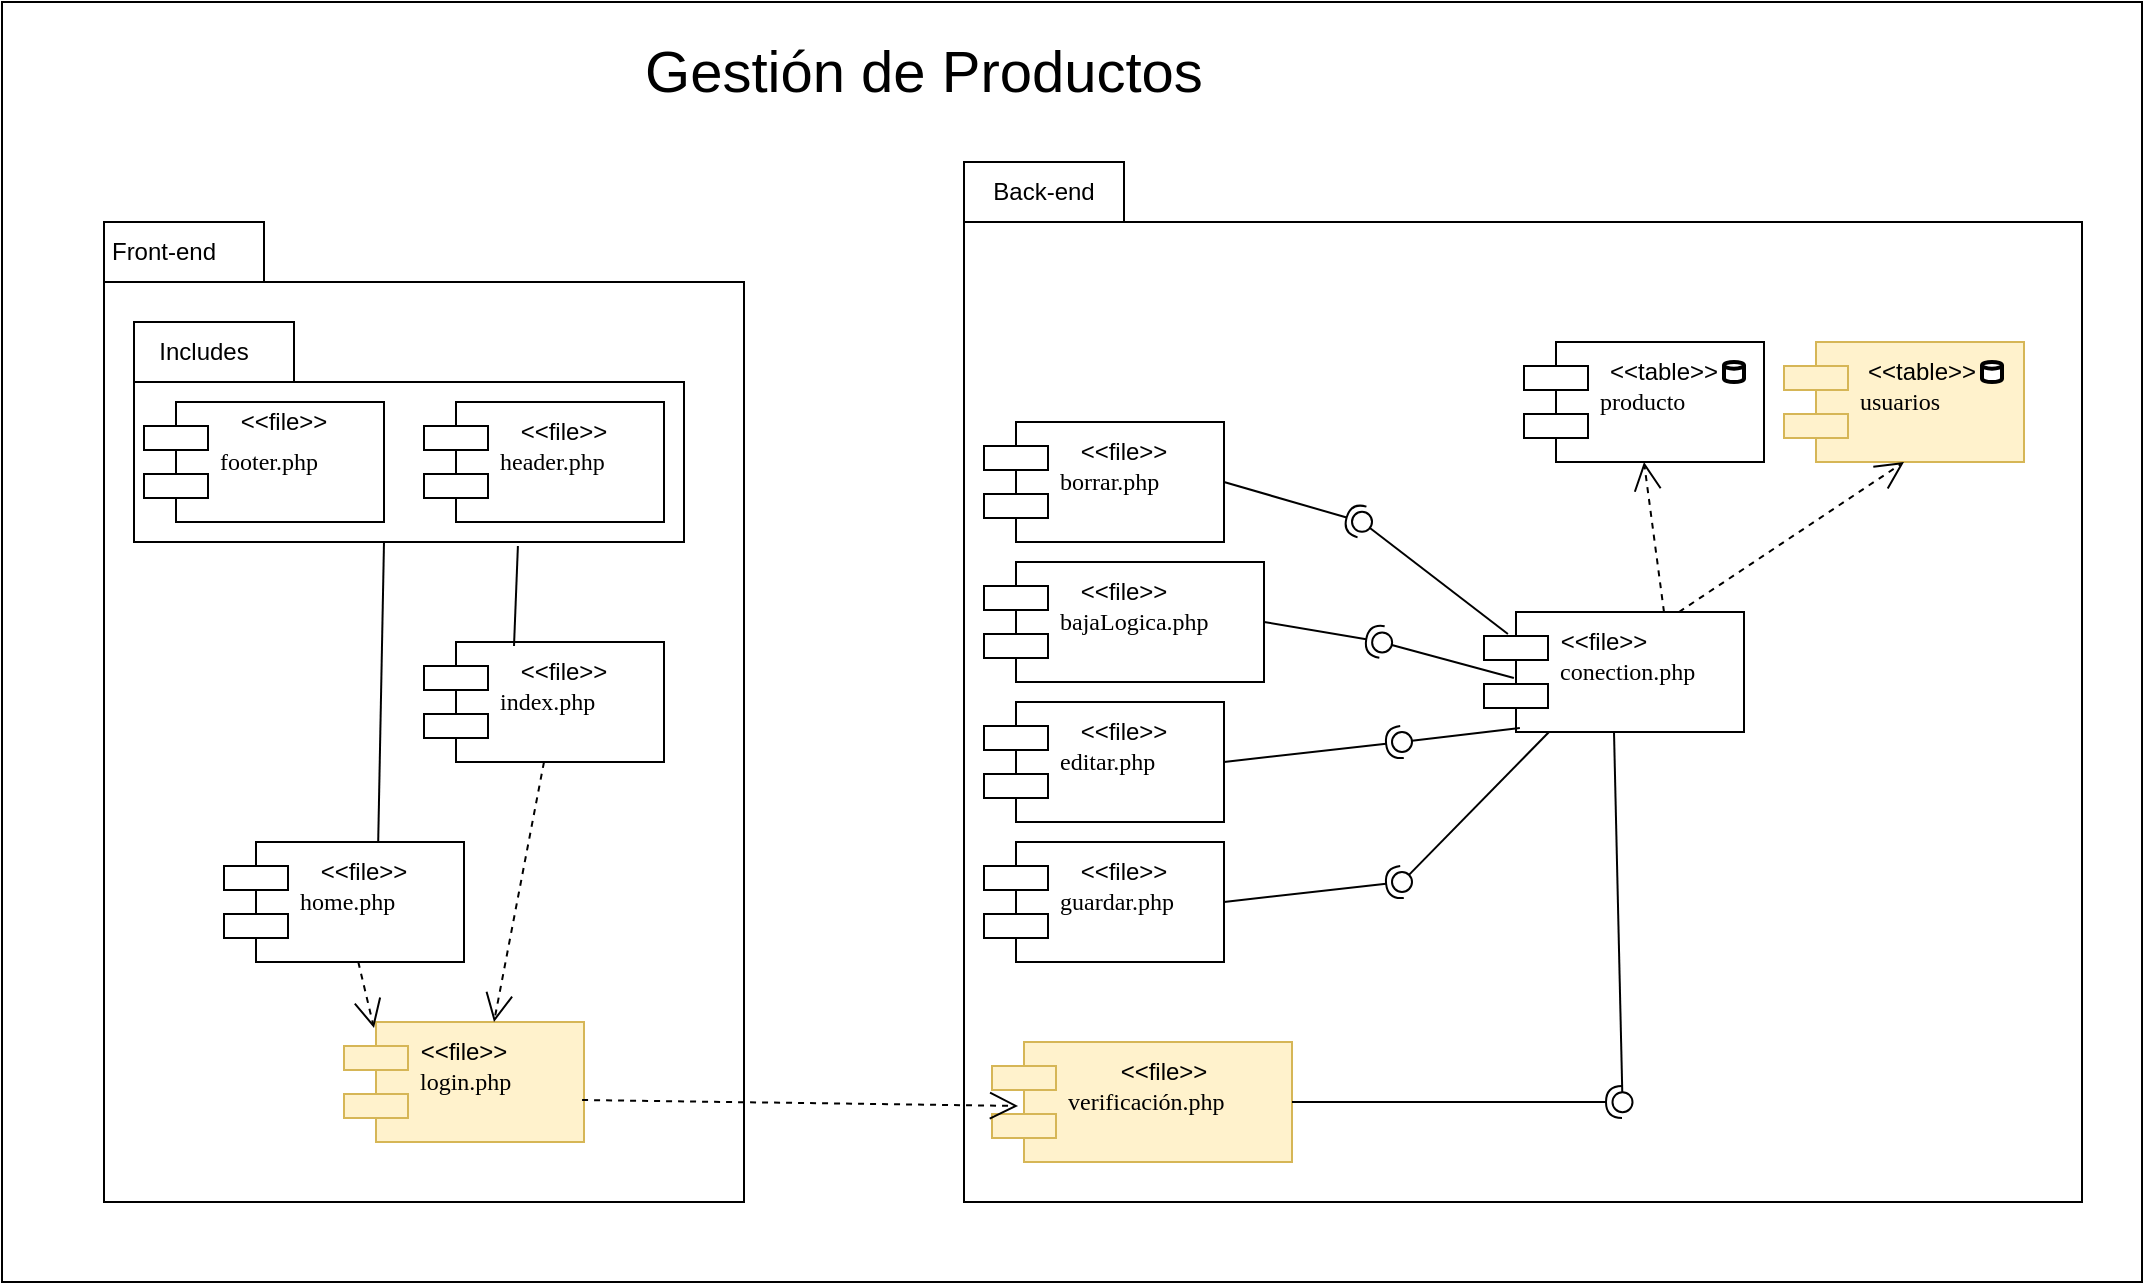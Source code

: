 <mxfile version="22.0.5" type="github">
  <diagram name="Page-1" id="5f0bae14-7c28-e335-631c-24af17079c00">
    <mxGraphModel dx="2335" dy="1595" grid="1" gridSize="10" guides="1" tooltips="1" connect="1" arrows="1" fold="1" page="1" pageScale="1" pageWidth="1100" pageHeight="850" background="none" math="0" shadow="0">
      <root>
        <mxCell id="0" />
        <mxCell id="1" parent="0" />
        <mxCell id="w3_-GCUSZNOy2Y8F9B4D-52" value="" style="rounded=0;whiteSpace=wrap;html=1;" parent="1" vertex="1">
          <mxGeometry x="-20" y="-30" width="1070" height="640" as="geometry" />
        </mxCell>
        <mxCell id="w3_-GCUSZNOy2Y8F9B4D-53" value="" style="shape=folder;fontStyle=1;tabWidth=80;tabHeight=30;tabPosition=left;html=1;boundedLbl=1;whiteSpace=wrap;" parent="1" vertex="1">
          <mxGeometry x="31" y="80" width="320" height="490" as="geometry" />
        </mxCell>
        <mxCell id="w3_-GCUSZNOy2Y8F9B4D-54" value="" style="shape=folder;fontStyle=1;tabWidth=80;tabHeight=30;tabPosition=left;html=1;boundedLbl=1;whiteSpace=wrap;" parent="1" vertex="1">
          <mxGeometry x="46" y="130" width="275" height="110" as="geometry" />
        </mxCell>
        <mxCell id="w3_-GCUSZNOy2Y8F9B4D-55" value="&lt;font style=&quot;vertical-align: inherit;&quot;&gt;&lt;font style=&quot;vertical-align: inherit;&quot;&gt;Front-end&lt;/font&gt;&lt;/font&gt;" style="text;html=1;strokeColor=none;fillColor=none;align=center;verticalAlign=middle;whiteSpace=wrap;rounded=0;" parent="1" vertex="1">
          <mxGeometry x="31" y="80" width="60" height="30" as="geometry" />
        </mxCell>
        <mxCell id="w3_-GCUSZNOy2Y8F9B4D-56" value="&lt;font style=&quot;vertical-align: inherit;&quot;&gt;&lt;font style=&quot;vertical-align: inherit;&quot;&gt;Includes&lt;/font&gt;&lt;/font&gt;" style="text;html=1;strokeColor=none;fillColor=none;align=center;verticalAlign=middle;whiteSpace=wrap;rounded=0;" parent="1" vertex="1">
          <mxGeometry x="51" y="130" width="60" height="30" as="geometry" />
        </mxCell>
        <mxCell id="w3_-GCUSZNOy2Y8F9B4D-57" value="" style="endArrow=none;html=1;rounded=0;exitX=0.642;exitY=0.05;exitDx=0;exitDy=0;exitPerimeter=0;" parent="1" source="w3_-GCUSZNOy2Y8F9B4D-60" edge="1">
          <mxGeometry width="50" height="50" relative="1" as="geometry">
            <mxPoint x="121" y="290" as="sourcePoint" />
            <mxPoint x="171" y="240" as="targetPoint" />
          </mxGeometry>
        </mxCell>
        <mxCell id="w3_-GCUSZNOy2Y8F9B4D-58" value="footer.php" style="shape=component;align=left;spacingLeft=36;rounded=0;shadow=0;comic=0;labelBackgroundColor=none;strokeWidth=1;fontFamily=Verdana;fontSize=12;html=1;" parent="1" vertex="1">
          <mxGeometry x="51" y="170" width="120" height="60" as="geometry" />
        </mxCell>
        <mxCell id="w3_-GCUSZNOy2Y8F9B4D-59" value="header.php" style="shape=component;align=left;spacingLeft=36;rounded=0;shadow=0;comic=0;labelBackgroundColor=none;strokeWidth=1;fontFamily=Verdana;fontSize=12;html=1;" parent="1" vertex="1">
          <mxGeometry x="191" y="170" width="120" height="60" as="geometry" />
        </mxCell>
        <mxCell id="w3_-GCUSZNOy2Y8F9B4D-60" value="home.php" style="shape=component;align=left;spacingLeft=36;rounded=0;shadow=0;comic=0;labelBackgroundColor=none;strokeWidth=1;fontFamily=Verdana;fontSize=12;html=1;" parent="1" vertex="1">
          <mxGeometry x="91" y="390" width="120" height="60" as="geometry" />
        </mxCell>
        <mxCell id="w3_-GCUSZNOy2Y8F9B4D-61" value="index.php" style="shape=component;align=left;spacingLeft=36;rounded=0;shadow=0;comic=0;labelBackgroundColor=none;strokeWidth=1;fontFamily=Verdana;fontSize=12;html=1;" parent="1" vertex="1">
          <mxGeometry x="191" y="290" width="120" height="60" as="geometry" />
        </mxCell>
        <mxCell id="w3_-GCUSZNOy2Y8F9B4D-62" value="" style="endArrow=none;html=1;rounded=0;exitX=0.375;exitY=0.033;exitDx=0;exitDy=0;exitPerimeter=0;entryX=0.698;entryY=1.018;entryDx=0;entryDy=0;entryPerimeter=0;" parent="1" source="w3_-GCUSZNOy2Y8F9B4D-61" target="w3_-GCUSZNOy2Y8F9B4D-54" edge="1">
          <mxGeometry width="50" height="50" relative="1" as="geometry">
            <mxPoint x="131" y="300" as="sourcePoint" />
            <mxPoint x="181" y="250" as="targetPoint" />
          </mxGeometry>
        </mxCell>
        <mxCell id="w3_-GCUSZNOy2Y8F9B4D-63" value="" style="shape=folder;fontStyle=1;tabWidth=80;tabHeight=30;tabPosition=left;html=1;boundedLbl=1;whiteSpace=wrap;" parent="1" vertex="1">
          <mxGeometry x="461" y="50" width="559" height="520" as="geometry" />
        </mxCell>
        <mxCell id="w3_-GCUSZNOy2Y8F9B4D-64" value="&amp;lt;&amp;lt;file&amp;gt;&amp;gt;" style="text;html=1;strokeColor=none;fillColor=none;align=center;verticalAlign=middle;whiteSpace=wrap;rounded=0;" parent="1" vertex="1">
          <mxGeometry x="91" y="170" width="60" height="20" as="geometry" />
        </mxCell>
        <mxCell id="w3_-GCUSZNOy2Y8F9B4D-65" value="producto" style="shape=component;align=left;spacingLeft=36;rounded=0;shadow=0;comic=0;labelBackgroundColor=none;strokeWidth=1;fontFamily=Verdana;fontSize=12;html=1;" parent="1" vertex="1">
          <mxGeometry x="741" y="140" width="120" height="60" as="geometry" />
        </mxCell>
        <mxCell id="w3_-GCUSZNOy2Y8F9B4D-66" value="conection.php" style="shape=component;align=left;spacingLeft=36;rounded=0;shadow=0;comic=0;labelBackgroundColor=none;strokeWidth=1;fontFamily=Verdana;fontSize=12;html=1;" parent="1" vertex="1">
          <mxGeometry x="721" y="275" width="130" height="60" as="geometry" />
        </mxCell>
        <mxCell id="w3_-GCUSZNOy2Y8F9B4D-67" value="guardar.php" style="shape=component;align=left;spacingLeft=36;rounded=0;shadow=0;comic=0;labelBackgroundColor=none;strokeWidth=1;fontFamily=Verdana;fontSize=12;html=1;" parent="1" vertex="1">
          <mxGeometry x="471" y="390" width="120" height="60" as="geometry" />
        </mxCell>
        <mxCell id="w3_-GCUSZNOy2Y8F9B4D-68" value="editar.php" style="shape=component;align=left;spacingLeft=36;rounded=0;shadow=0;comic=0;labelBackgroundColor=none;strokeWidth=1;fontFamily=Verdana;fontSize=12;html=1;" parent="1" vertex="1">
          <mxGeometry x="471" y="320" width="120" height="60" as="geometry" />
        </mxCell>
        <mxCell id="w3_-GCUSZNOy2Y8F9B4D-69" value="bajaLogica.php" style="shape=component;align=left;spacingLeft=36;rounded=0;shadow=0;comic=0;labelBackgroundColor=none;strokeWidth=1;fontFamily=Verdana;fontSize=12;html=1;" parent="1" vertex="1">
          <mxGeometry x="471" y="250" width="140" height="60" as="geometry" />
        </mxCell>
        <mxCell id="w3_-GCUSZNOy2Y8F9B4D-70" value="borrar.php" style="shape=component;align=left;spacingLeft=36;rounded=0;shadow=0;comic=0;labelBackgroundColor=none;strokeWidth=1;fontFamily=Verdana;fontSize=12;html=1;" parent="1" vertex="1">
          <mxGeometry x="471" y="180" width="120" height="60" as="geometry" />
        </mxCell>
        <mxCell id="w3_-GCUSZNOy2Y8F9B4D-79" value="Back-end" style="text;html=1;strokeColor=none;fillColor=none;align=center;verticalAlign=middle;whiteSpace=wrap;rounded=0;" parent="1" vertex="1">
          <mxGeometry x="471" y="50" width="60" height="30" as="geometry" />
        </mxCell>
        <mxCell id="w3_-GCUSZNOy2Y8F9B4D-87" value="&amp;lt;&amp;lt;table&amp;gt;&amp;gt;" style="text;html=1;strokeColor=none;fillColor=none;align=center;verticalAlign=middle;whiteSpace=wrap;rounded=0;" parent="1" vertex="1">
          <mxGeometry x="781" y="140" width="60" height="30" as="geometry" />
        </mxCell>
        <mxCell id="w3_-GCUSZNOy2Y8F9B4D-89" value="&amp;lt;&amp;lt;file&amp;gt;&amp;gt;" style="text;html=1;strokeColor=none;fillColor=none;align=center;verticalAlign=middle;whiteSpace=wrap;rounded=0;" parent="1" vertex="1">
          <mxGeometry x="231" y="170" width="60" height="30" as="geometry" />
        </mxCell>
        <mxCell id="w3_-GCUSZNOy2Y8F9B4D-90" value="&amp;lt;&amp;lt;file&amp;gt;&amp;gt;" style="text;html=1;strokeColor=none;fillColor=none;align=center;verticalAlign=middle;whiteSpace=wrap;rounded=0;" parent="1" vertex="1">
          <mxGeometry x="231" y="290" width="60" height="30" as="geometry" />
        </mxCell>
        <mxCell id="w3_-GCUSZNOy2Y8F9B4D-91" value="&amp;lt;&amp;lt;file&amp;gt;&amp;gt;" style="text;html=1;strokeColor=none;fillColor=none;align=center;verticalAlign=middle;whiteSpace=wrap;rounded=0;" parent="1" vertex="1">
          <mxGeometry x="131" y="390" width="60" height="30" as="geometry" />
        </mxCell>
        <mxCell id="w3_-GCUSZNOy2Y8F9B4D-92" value="&amp;lt;&amp;lt;file&amp;gt;&amp;gt;" style="text;html=1;strokeColor=none;fillColor=none;align=center;verticalAlign=middle;whiteSpace=wrap;rounded=0;" parent="1" vertex="1">
          <mxGeometry x="511" y="180" width="60" height="30" as="geometry" />
        </mxCell>
        <mxCell id="w3_-GCUSZNOy2Y8F9B4D-93" value="&amp;lt;&amp;lt;file&amp;gt;&amp;gt;" style="text;html=1;strokeColor=none;fillColor=none;align=center;verticalAlign=middle;whiteSpace=wrap;rounded=0;" parent="1" vertex="1">
          <mxGeometry x="511" y="250" width="60" height="30" as="geometry" />
        </mxCell>
        <mxCell id="w3_-GCUSZNOy2Y8F9B4D-94" value="&amp;lt;&amp;lt;file&amp;gt;&amp;gt;" style="text;html=1;strokeColor=none;fillColor=none;align=center;verticalAlign=middle;whiteSpace=wrap;rounded=0;" parent="1" vertex="1">
          <mxGeometry x="511" y="320" width="60" height="30" as="geometry" />
        </mxCell>
        <mxCell id="w3_-GCUSZNOy2Y8F9B4D-95" value="&amp;lt;&amp;lt;file&amp;gt;&amp;gt;" style="text;html=1;strokeColor=none;fillColor=none;align=center;verticalAlign=middle;whiteSpace=wrap;rounded=0;" parent="1" vertex="1">
          <mxGeometry x="511" y="390" width="60" height="30" as="geometry" />
        </mxCell>
        <mxCell id="w3_-GCUSZNOy2Y8F9B4D-96" value="&amp;lt;&amp;lt;file&amp;gt;&amp;gt;" style="text;html=1;strokeColor=none;fillColor=none;align=center;verticalAlign=middle;whiteSpace=wrap;rounded=0;" parent="1" vertex="1">
          <mxGeometry x="751" y="275" width="60" height="30" as="geometry" />
        </mxCell>
        <mxCell id="w3_-GCUSZNOy2Y8F9B4D-97" value="" style="strokeWidth=2;html=1;shape=mxgraph.flowchart.database;whiteSpace=wrap;" parent="1" vertex="1">
          <mxGeometry x="841" y="150" width="10" height="10" as="geometry" />
        </mxCell>
        <mxCell id="w3_-GCUSZNOy2Y8F9B4D-99" value="Gestión de Productos" style="text;html=1;strokeColor=none;fillColor=none;align=center;verticalAlign=middle;whiteSpace=wrap;rounded=0;fontSize=29;" parent="1" vertex="1">
          <mxGeometry x="231" y="-10" width="420" height="30" as="geometry" />
        </mxCell>
        <mxCell id="w3_-GCUSZNOy2Y8F9B4D-100" value="login.php" style="shape=component;align=left;spacingLeft=36;rounded=0;shadow=0;comic=0;labelBackgroundColor=none;strokeWidth=1;fontFamily=Verdana;fontSize=12;html=1;fillColor=#fff2cc;strokeColor=#d6b656;" parent="1" vertex="1">
          <mxGeometry x="151" y="480" width="120" height="60" as="geometry" />
        </mxCell>
        <mxCell id="w3_-GCUSZNOy2Y8F9B4D-101" value="verificación.php" style="shape=component;align=left;spacingLeft=36;rounded=0;shadow=0;comic=0;labelBackgroundColor=none;strokeWidth=1;fontFamily=Verdana;fontSize=12;html=1;fillColor=#fff2cc;strokeColor=#d6b656;" parent="1" vertex="1">
          <mxGeometry x="475" y="490" width="150" height="60" as="geometry" />
        </mxCell>
        <mxCell id="w3_-GCUSZNOy2Y8F9B4D-104" value="usuarios" style="shape=component;align=left;spacingLeft=36;rounded=0;shadow=0;comic=0;labelBackgroundColor=none;strokeWidth=1;fontFamily=Verdana;fontSize=12;html=1;fillColor=#fff2cc;strokeColor=#d6b656;" parent="1" vertex="1">
          <mxGeometry x="871" y="140" width="120" height="60" as="geometry" />
        </mxCell>
        <mxCell id="w3_-GCUSZNOy2Y8F9B4D-105" value="&amp;lt;&amp;lt;table&amp;gt;&amp;gt;" style="text;html=1;strokeColor=none;fillColor=none;align=center;verticalAlign=middle;whiteSpace=wrap;rounded=0;" parent="1" vertex="1">
          <mxGeometry x="910" y="140" width="60" height="30" as="geometry" />
        </mxCell>
        <mxCell id="w3_-GCUSZNOy2Y8F9B4D-118" value="" style="ellipse;whiteSpace=wrap;html=1;align=center;aspect=fixed;fillColor=none;strokeColor=none;resizable=0;perimeter=centerPerimeter;rotatable=0;allowArrows=0;points=[];outlineConnect=1;" parent="1" vertex="1">
          <mxGeometry x="805" y="480" width="10" height="10" as="geometry" />
        </mxCell>
        <mxCell id="w3_-GCUSZNOy2Y8F9B4D-124" value="" style="endArrow=open;endSize=12;dashed=1;html=1;rounded=0;exitX=0.992;exitY=0.65;exitDx=0;exitDy=0;exitPerimeter=0;entryX=0.087;entryY=0.533;entryDx=0;entryDy=0;entryPerimeter=0;" parent="1" source="w3_-GCUSZNOy2Y8F9B4D-100" target="w3_-GCUSZNOy2Y8F9B4D-101" edge="1">
          <mxGeometry width="160" relative="1" as="geometry">
            <mxPoint x="280" y="509.5" as="sourcePoint" />
            <mxPoint x="440" y="509.5" as="targetPoint" />
          </mxGeometry>
        </mxCell>
        <mxCell id="w3_-GCUSZNOy2Y8F9B4D-128" value="&amp;lt;&amp;lt;file&amp;gt;&amp;gt;" style="text;html=1;strokeColor=none;fillColor=none;align=center;verticalAlign=middle;whiteSpace=wrap;rounded=0;" parent="1" vertex="1">
          <mxGeometry x="181" y="480" width="60" height="30" as="geometry" />
        </mxCell>
        <mxCell id="w3_-GCUSZNOy2Y8F9B4D-129" value="&amp;lt;&amp;lt;file&amp;gt;&amp;gt;" style="text;html=1;strokeColor=none;fillColor=none;align=center;verticalAlign=middle;whiteSpace=wrap;rounded=0;" parent="1" vertex="1">
          <mxGeometry x="531" y="490" width="60" height="30" as="geometry" />
        </mxCell>
        <mxCell id="w3_-GCUSZNOy2Y8F9B4D-130" value="" style="strokeWidth=2;html=1;shape=mxgraph.flowchart.database;whiteSpace=wrap;" parent="1" vertex="1">
          <mxGeometry x="970" y="150" width="10" height="10" as="geometry" />
        </mxCell>
        <mxCell id="w3_-GCUSZNOy2Y8F9B4D-131" value="" style="endArrow=open;endSize=12;dashed=1;html=1;rounded=0;exitX=0.75;exitY=0;exitDx=0;exitDy=0;entryX=0.5;entryY=1;entryDx=0;entryDy=0;" parent="1" source="w3_-GCUSZNOy2Y8F9B4D-66" target="w3_-GCUSZNOy2Y8F9B4D-104" edge="1">
          <mxGeometry width="160" relative="1" as="geometry">
            <mxPoint x="880" y="304" as="sourcePoint" />
            <mxPoint x="1040" y="304" as="targetPoint" />
          </mxGeometry>
        </mxCell>
        <mxCell id="w3_-GCUSZNOy2Y8F9B4D-132" value="" style="endArrow=open;endSize=12;dashed=1;html=1;rounded=0;entryX=0.5;entryY=1;entryDx=0;entryDy=0;exitX=1;exitY=0;exitDx=0;exitDy=0;" parent="1" source="w3_-GCUSZNOy2Y8F9B4D-96" target="w3_-GCUSZNOy2Y8F9B4D-65" edge="1">
          <mxGeometry width="160" relative="1" as="geometry">
            <mxPoint x="470" y="380" as="sourcePoint" />
            <mxPoint x="630" y="380" as="targetPoint" />
          </mxGeometry>
        </mxCell>
        <mxCell id="giiwSCnAdaS2jvFx4o6J-1" value="" style="endArrow=open;endSize=12;dashed=1;html=1;rounded=0;entryX=0.75;entryY=0;entryDx=0;entryDy=0;exitX=0.5;exitY=1;exitDx=0;exitDy=0;" edge="1" parent="1" source="w3_-GCUSZNOy2Y8F9B4D-61" target="w3_-GCUSZNOy2Y8F9B4D-128">
          <mxGeometry width="160" relative="1" as="geometry">
            <mxPoint x="390" y="230" as="sourcePoint" />
            <mxPoint x="550" y="230" as="targetPoint" />
          </mxGeometry>
        </mxCell>
        <mxCell id="giiwSCnAdaS2jvFx4o6J-2" value="" style="endArrow=open;endSize=12;dashed=1;html=1;rounded=0;entryX=0.125;entryY=0.05;entryDx=0;entryDy=0;entryPerimeter=0;" edge="1" parent="1" source="w3_-GCUSZNOy2Y8F9B4D-60" target="w3_-GCUSZNOy2Y8F9B4D-100">
          <mxGeometry width="160" relative="1" as="geometry">
            <mxPoint x="390" y="230" as="sourcePoint" />
            <mxPoint x="550" y="230" as="targetPoint" />
          </mxGeometry>
        </mxCell>
        <mxCell id="giiwSCnAdaS2jvFx4o6J-3" value="" style="rounded=0;orthogonalLoop=1;jettySize=auto;html=1;endArrow=halfCircle;endFill=0;endSize=6;strokeWidth=1;sketch=0;exitX=1;exitY=0.5;exitDx=0;exitDy=0;" edge="1" parent="1" source="w3_-GCUSZNOy2Y8F9B4D-101">
          <mxGeometry relative="1" as="geometry">
            <mxPoint x="490" y="335" as="sourcePoint" />
            <mxPoint x="790" y="520" as="targetPoint" />
          </mxGeometry>
        </mxCell>
        <mxCell id="giiwSCnAdaS2jvFx4o6J-4" value="" style="rounded=0;orthogonalLoop=1;jettySize=auto;html=1;endArrow=oval;endFill=0;sketch=0;sourcePerimeterSpacing=0;targetPerimeterSpacing=0;endSize=10;exitX=0.5;exitY=1;exitDx=0;exitDy=0;entryX=0.589;entryY=0.904;entryDx=0;entryDy=0;entryPerimeter=0;" edge="1" target="w3_-GCUSZNOy2Y8F9B4D-63" parent="1" source="w3_-GCUSZNOy2Y8F9B4D-66">
          <mxGeometry relative="1" as="geometry">
            <mxPoint x="450" y="335" as="sourcePoint" />
            <mxPoint x="790" y="510" as="targetPoint" />
          </mxGeometry>
        </mxCell>
        <mxCell id="giiwSCnAdaS2jvFx4o6J-5" value="" style="ellipse;whiteSpace=wrap;html=1;align=center;aspect=fixed;fillColor=none;strokeColor=none;resizable=0;perimeter=centerPerimeter;rotatable=0;allowArrows=0;points=[];outlineConnect=1;" vertex="1" parent="1">
          <mxGeometry x="465" y="330" width="10" height="10" as="geometry" />
        </mxCell>
        <mxCell id="giiwSCnAdaS2jvFx4o6J-6" value="" style="rounded=0;orthogonalLoop=1;jettySize=auto;html=1;endArrow=oval;endFill=0;sketch=0;sourcePerimeterSpacing=0;targetPerimeterSpacing=0;endSize=10;exitX=0.092;exitY=0.183;exitDx=0;exitDy=0;exitPerimeter=0;entryX=0.356;entryY=0.346;entryDx=0;entryDy=0;entryPerimeter=0;" edge="1" parent="1" source="w3_-GCUSZNOy2Y8F9B4D-66" target="w3_-GCUSZNOy2Y8F9B4D-63">
          <mxGeometry relative="1" as="geometry">
            <mxPoint x="796" y="345" as="sourcePoint" />
            <mxPoint x="800" y="530" as="targetPoint" />
          </mxGeometry>
        </mxCell>
        <mxCell id="giiwSCnAdaS2jvFx4o6J-7" value="" style="rounded=0;orthogonalLoop=1;jettySize=auto;html=1;endArrow=oval;endFill=0;sketch=0;sourcePerimeterSpacing=0;targetPerimeterSpacing=0;endSize=10;exitX=0.115;exitY=0.55;exitDx=0;exitDy=0;exitPerimeter=0;entryX=0.374;entryY=0.462;entryDx=0;entryDy=0;entryPerimeter=0;" edge="1" parent="1" source="w3_-GCUSZNOy2Y8F9B4D-66" target="w3_-GCUSZNOy2Y8F9B4D-63">
          <mxGeometry relative="1" as="geometry">
            <mxPoint x="743" y="296" as="sourcePoint" />
            <mxPoint x="670" y="240" as="targetPoint" />
          </mxGeometry>
        </mxCell>
        <mxCell id="giiwSCnAdaS2jvFx4o6J-8" value="" style="rounded=0;orthogonalLoop=1;jettySize=auto;html=1;endArrow=oval;endFill=0;sketch=0;sourcePerimeterSpacing=0;targetPerimeterSpacing=0;endSize=10;exitX=0.138;exitY=0.967;exitDx=0;exitDy=0;exitPerimeter=0;" edge="1" parent="1" source="w3_-GCUSZNOy2Y8F9B4D-66">
          <mxGeometry relative="1" as="geometry">
            <mxPoint x="753" y="306" as="sourcePoint" />
            <mxPoint x="680" y="340" as="targetPoint" />
          </mxGeometry>
        </mxCell>
        <mxCell id="giiwSCnAdaS2jvFx4o6J-9" value="" style="rounded=0;orthogonalLoop=1;jettySize=auto;html=1;endArrow=oval;endFill=0;sketch=0;sourcePerimeterSpacing=0;targetPerimeterSpacing=0;endSize=10;exitX=0.25;exitY=1;exitDx=0;exitDy=0;" edge="1" parent="1" source="w3_-GCUSZNOy2Y8F9B4D-66">
          <mxGeometry relative="1" as="geometry">
            <mxPoint x="763" y="316" as="sourcePoint" />
            <mxPoint x="680" y="410" as="targetPoint" />
          </mxGeometry>
        </mxCell>
        <mxCell id="giiwSCnAdaS2jvFx4o6J-10" value="" style="rounded=0;orthogonalLoop=1;jettySize=auto;html=1;endArrow=halfCircle;endFill=0;endSize=6;strokeWidth=1;sketch=0;exitX=1;exitY=0.5;exitDx=0;exitDy=0;" edge="1" parent="1" source="w3_-GCUSZNOy2Y8F9B4D-67">
          <mxGeometry relative="1" as="geometry">
            <mxPoint x="610" y="410" as="sourcePoint" />
            <mxPoint x="680" y="410" as="targetPoint" />
          </mxGeometry>
        </mxCell>
        <mxCell id="giiwSCnAdaS2jvFx4o6J-11" value="" style="rounded=0;orthogonalLoop=1;jettySize=auto;html=1;endArrow=halfCircle;endFill=0;endSize=6;strokeWidth=1;sketch=0;exitX=1;exitY=0.5;exitDx=0;exitDy=0;" edge="1" parent="1" source="w3_-GCUSZNOy2Y8F9B4D-68">
          <mxGeometry relative="1" as="geometry">
            <mxPoint x="580" y="390" as="sourcePoint" />
            <mxPoint x="680" y="340" as="targetPoint" />
          </mxGeometry>
        </mxCell>
        <mxCell id="giiwSCnAdaS2jvFx4o6J-12" value="" style="rounded=0;orthogonalLoop=1;jettySize=auto;html=1;endArrow=halfCircle;endFill=0;endSize=6;strokeWidth=1;sketch=0;exitX=1;exitY=0.5;exitDx=0;exitDy=0;" edge="1" parent="1" source="w3_-GCUSZNOy2Y8F9B4D-69">
          <mxGeometry relative="1" as="geometry">
            <mxPoint x="601" y="360" as="sourcePoint" />
            <mxPoint x="670" y="290" as="targetPoint" />
          </mxGeometry>
        </mxCell>
        <mxCell id="giiwSCnAdaS2jvFx4o6J-13" value="" style="rounded=0;orthogonalLoop=1;jettySize=auto;html=1;endArrow=halfCircle;endFill=0;endSize=6;strokeWidth=1;sketch=0;exitX=1;exitY=0.5;exitDx=0;exitDy=0;" edge="1" parent="1" source="w3_-GCUSZNOy2Y8F9B4D-70">
          <mxGeometry relative="1" as="geometry">
            <mxPoint x="621" y="290" as="sourcePoint" />
            <mxPoint x="660" y="230" as="targetPoint" />
          </mxGeometry>
        </mxCell>
      </root>
    </mxGraphModel>
  </diagram>
</mxfile>
